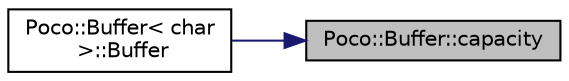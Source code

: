digraph "Poco::Buffer::capacity"
{
 // LATEX_PDF_SIZE
  edge [fontname="Helvetica",fontsize="10",labelfontname="Helvetica",labelfontsize="10"];
  node [fontname="Helvetica",fontsize="10",shape=record];
  rankdir="RL";
  Node1 [label="Poco::Buffer::capacity",height=0.2,width=0.4,color="black", fillcolor="grey75", style="filled", fontcolor="black",tooltip="Returns the allocated memory size in elements."];
  Node1 -> Node2 [dir="back",color="midnightblue",fontsize="10",style="solid",fontname="Helvetica"];
  Node2 [label="Poco::Buffer\< char\l \>::Buffer",height=0.2,width=0.4,color="black", fillcolor="white", style="filled",URL="$classPoco_1_1Buffer.html#a4da6084fca5266954acb66379cdd1b6a",tooltip=" "];
}
